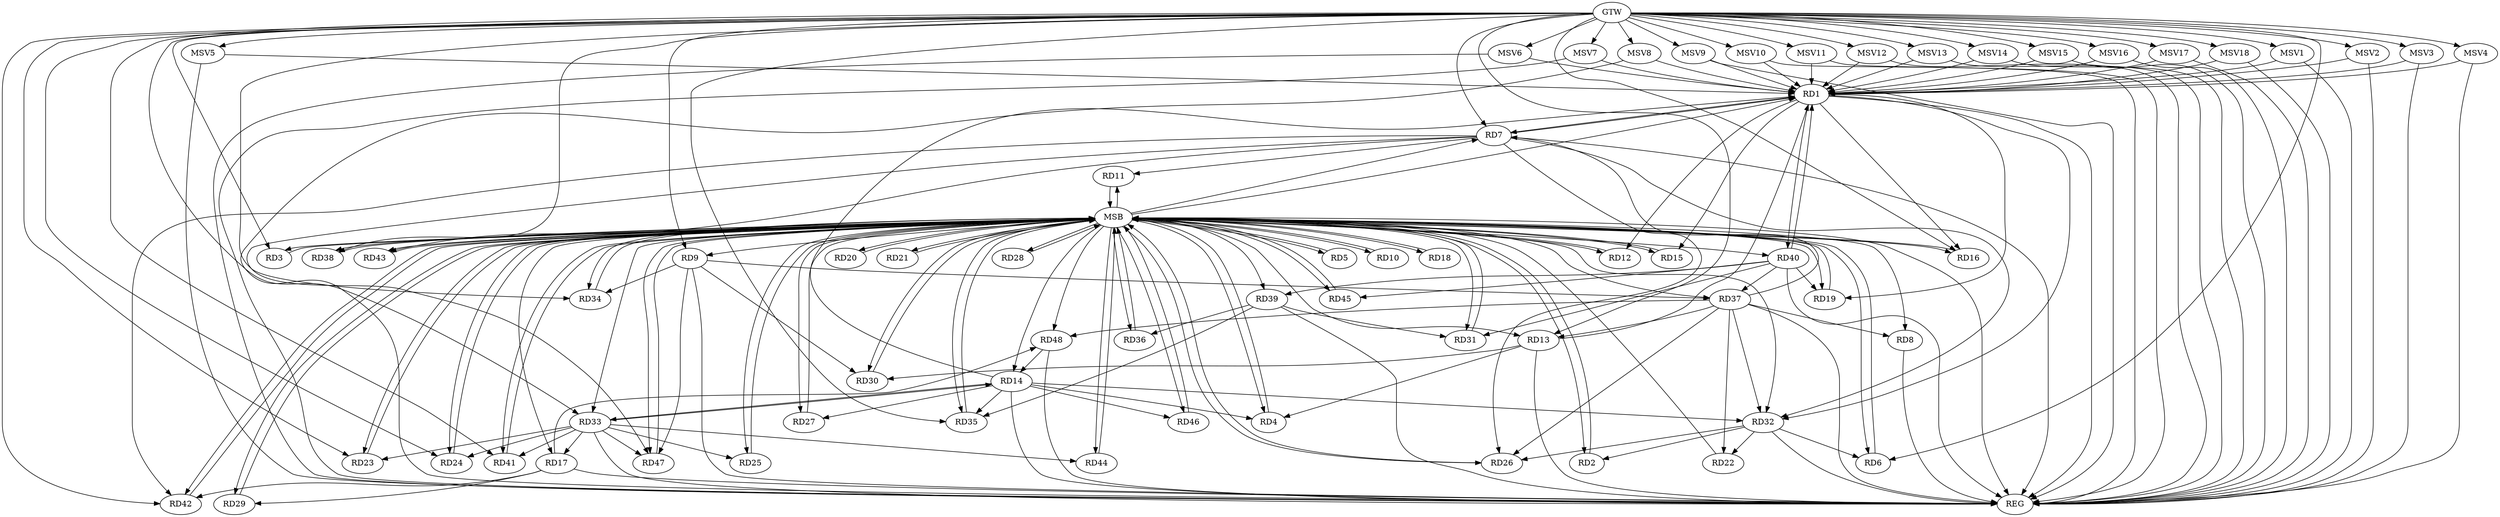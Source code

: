 strict digraph G {
  RD1 [ label="RD1" ];
  RD2 [ label="RD2" ];
  RD3 [ label="RD3" ];
  RD4 [ label="RD4" ];
  RD5 [ label="RD5" ];
  RD6 [ label="RD6" ];
  RD7 [ label="RD7" ];
  RD8 [ label="RD8" ];
  RD9 [ label="RD9" ];
  RD10 [ label="RD10" ];
  RD11 [ label="RD11" ];
  RD12 [ label="RD12" ];
  RD13 [ label="RD13" ];
  RD14 [ label="RD14" ];
  RD15 [ label="RD15" ];
  RD16 [ label="RD16" ];
  RD17 [ label="RD17" ];
  RD18 [ label="RD18" ];
  RD19 [ label="RD19" ];
  RD20 [ label="RD20" ];
  RD21 [ label="RD21" ];
  RD22 [ label="RD22" ];
  RD23 [ label="RD23" ];
  RD24 [ label="RD24" ];
  RD25 [ label="RD25" ];
  RD26 [ label="RD26" ];
  RD27 [ label="RD27" ];
  RD28 [ label="RD28" ];
  RD29 [ label="RD29" ];
  RD30 [ label="RD30" ];
  RD31 [ label="RD31" ];
  RD32 [ label="RD32" ];
  RD33 [ label="RD33" ];
  RD34 [ label="RD34" ];
  RD35 [ label="RD35" ];
  RD36 [ label="RD36" ];
  RD37 [ label="RD37" ];
  RD38 [ label="RD38" ];
  RD39 [ label="RD39" ];
  RD40 [ label="RD40" ];
  RD41 [ label="RD41" ];
  RD42 [ label="RD42" ];
  RD43 [ label="RD43" ];
  RD44 [ label="RD44" ];
  RD45 [ label="RD45" ];
  RD46 [ label="RD46" ];
  RD47 [ label="RD47" ];
  RD48 [ label="RD48" ];
  GTW [ label="GTW" ];
  REG [ label="REG" ];
  MSB [ label="MSB" ];
  MSV1 [ label="MSV1" ];
  MSV2 [ label="MSV2" ];
  MSV3 [ label="MSV3" ];
  MSV4 [ label="MSV4" ];
  MSV5 [ label="MSV5" ];
  MSV6 [ label="MSV6" ];
  MSV7 [ label="MSV7" ];
  MSV8 [ label="MSV8" ];
  MSV9 [ label="MSV9" ];
  MSV10 [ label="MSV10" ];
  MSV11 [ label="MSV11" ];
  MSV12 [ label="MSV12" ];
  MSV13 [ label="MSV13" ];
  MSV14 [ label="MSV14" ];
  MSV15 [ label="MSV15" ];
  MSV16 [ label="MSV16" ];
  MSV17 [ label="MSV17" ];
  MSV18 [ label="MSV18" ];
  RD1 -> RD7;
  RD7 -> RD1;
  RD1 -> RD12;
  RD13 -> RD1;
  RD14 -> RD1;
  RD1 -> RD15;
  RD1 -> RD16;
  RD1 -> RD19;
  RD1 -> RD32;
  RD1 -> RD40;
  RD40 -> RD1;
  RD32 -> RD2;
  RD13 -> RD4;
  RD14 -> RD4;
  RD32 -> RD6;
  RD7 -> RD11;
  RD7 -> RD26;
  RD7 -> RD32;
  RD37 -> RD7;
  RD7 -> RD42;
  RD7 -> RD43;
  RD7 -> RD47;
  RD37 -> RD8;
  RD9 -> RD30;
  RD9 -> RD34;
  RD9 -> RD37;
  RD9 -> RD47;
  RD13 -> RD30;
  RD37 -> RD13;
  RD14 -> RD27;
  RD14 -> RD32;
  RD14 -> RD33;
  RD33 -> RD14;
  RD14 -> RD35;
  RD14 -> RD46;
  RD48 -> RD14;
  RD17 -> RD29;
  RD33 -> RD17;
  RD17 -> RD42;
  RD17 -> RD48;
  RD40 -> RD19;
  RD32 -> RD22;
  RD37 -> RD22;
  RD33 -> RD23;
  RD33 -> RD24;
  RD33 -> RD25;
  RD32 -> RD26;
  RD37 -> RD26;
  RD39 -> RD31;
  RD40 -> RD31;
  RD37 -> RD32;
  RD33 -> RD41;
  RD33 -> RD44;
  RD33 -> RD47;
  RD39 -> RD35;
  RD39 -> RD36;
  RD40 -> RD37;
  RD37 -> RD48;
  RD40 -> RD39;
  RD40 -> RD45;
  GTW -> RD38;
  GTW -> RD34;
  GTW -> RD16;
  GTW -> RD24;
  GTW -> RD35;
  GTW -> RD6;
  GTW -> RD41;
  GTW -> RD9;
  GTW -> RD33;
  GTW -> RD7;
  GTW -> RD23;
  GTW -> RD3;
  GTW -> RD42;
  GTW -> RD13;
  RD1 -> REG;
  RD7 -> REG;
  RD8 -> REG;
  RD9 -> REG;
  RD13 -> REG;
  RD14 -> REG;
  RD17 -> REG;
  RD32 -> REG;
  RD33 -> REG;
  RD37 -> REG;
  RD39 -> REG;
  RD40 -> REG;
  RD48 -> REG;
  RD2 -> MSB;
  MSB -> RD1;
  MSB -> RD8;
  MSB -> RD15;
  MSB -> RD26;
  MSB -> RD30;
  MSB -> RD32;
  MSB -> RD41;
  MSB -> RD45;
  MSB -> REG;
  RD3 -> MSB;
  MSB -> RD4;
  MSB -> RD35;
  RD4 -> MSB;
  MSB -> RD27;
  MSB -> RD33;
  MSB -> RD46;
  RD5 -> MSB;
  MSB -> RD19;
  MSB -> RD29;
  RD6 -> MSB;
  MSB -> RD3;
  MSB -> RD11;
  MSB -> RD14;
  RD10 -> MSB;
  MSB -> RD21;
  MSB -> RD25;
  RD11 -> MSB;
  MSB -> RD28;
  MSB -> RD37;
  MSB -> RD48;
  RD12 -> MSB;
  MSB -> RD2;
  MSB -> RD38;
  RD15 -> MSB;
  MSB -> RD13;
  MSB -> RD43;
  RD16 -> MSB;
  MSB -> RD23;
  MSB -> RD47;
  RD18 -> MSB;
  MSB -> RD16;
  MSB -> RD17;
  MSB -> RD31;
  MSB -> RD36;
  MSB -> RD39;
  MSB -> RD42;
  RD19 -> MSB;
  MSB -> RD9;
  MSB -> RD18;
  RD20 -> MSB;
  MSB -> RD5;
  MSB -> RD7;
  MSB -> RD40;
  RD21 -> MSB;
  RD22 -> MSB;
  MSB -> RD6;
  MSB -> RD10;
  MSB -> RD20;
  RD23 -> MSB;
  RD24 -> MSB;
  RD25 -> MSB;
  RD26 -> MSB;
  MSB -> RD24;
  RD27 -> MSB;
  RD28 -> MSB;
  RD29 -> MSB;
  RD30 -> MSB;
  RD31 -> MSB;
  RD34 -> MSB;
  RD35 -> MSB;
  MSB -> RD44;
  RD36 -> MSB;
  RD38 -> MSB;
  RD41 -> MSB;
  RD42 -> MSB;
  RD43 -> MSB;
  MSB -> RD34;
  RD44 -> MSB;
  RD45 -> MSB;
  MSB -> RD12;
  RD46 -> MSB;
  RD47 -> MSB;
  MSV1 -> RD1;
  MSV2 -> RD1;
  MSV3 -> RD1;
  GTW -> MSV1;
  MSV1 -> REG;
  GTW -> MSV2;
  MSV2 -> REG;
  GTW -> MSV3;
  MSV3 -> REG;
  MSV4 -> RD1;
  MSV5 -> RD1;
  MSV6 -> RD1;
  MSV7 -> RD1;
  GTW -> MSV4;
  MSV4 -> REG;
  GTW -> MSV5;
  MSV5 -> REG;
  GTW -> MSV6;
  MSV6 -> REG;
  GTW -> MSV7;
  MSV7 -> REG;
  MSV8 -> RD1;
  GTW -> MSV8;
  MSV8 -> REG;
  MSV9 -> RD1;
  GTW -> MSV9;
  MSV9 -> REG;
  MSV10 -> RD1;
  GTW -> MSV10;
  MSV10 -> REG;
  MSV11 -> RD1;
  GTW -> MSV11;
  MSV11 -> REG;
  MSV12 -> RD1;
  GTW -> MSV12;
  MSV12 -> REG;
  MSV13 -> RD1;
  GTW -> MSV13;
  MSV13 -> REG;
  MSV14 -> RD1;
  GTW -> MSV14;
  MSV14 -> REG;
  MSV15 -> RD1;
  MSV16 -> RD1;
  GTW -> MSV15;
  MSV15 -> REG;
  GTW -> MSV16;
  MSV16 -> REG;
  MSV17 -> RD1;
  MSV18 -> RD1;
  GTW -> MSV17;
  MSV17 -> REG;
  GTW -> MSV18;
  MSV18 -> REG;
}
